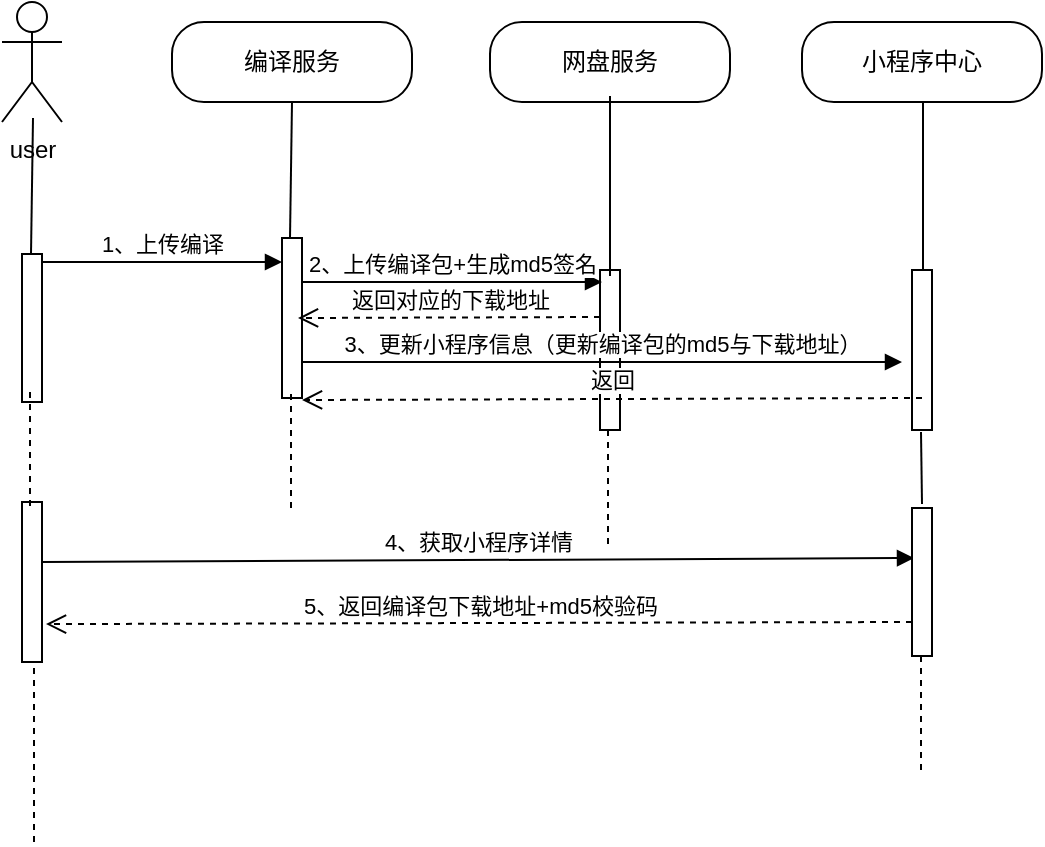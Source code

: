 <mxfile version="13.8.8" type="github">
  <diagram id="A7ijITGLNlA7hDpcoMEq" name="Page-1">
    <mxGraphModel dx="946" dy="614" grid="1" gridSize="10" guides="1" tooltips="1" connect="1" arrows="1" fold="1" page="1" pageScale="1" pageWidth="827" pageHeight="1169" math="0" shadow="0">
      <root>
        <mxCell id="0" />
        <mxCell id="1" parent="0" />
        <mxCell id="eWKHIZOQt_GlZf5i2uKT-1" value="" style="html=1;points=[];perimeter=orthogonalPerimeter;" vertex="1" parent="1">
          <mxGeometry x="250" y="228" width="10" height="80" as="geometry" />
        </mxCell>
        <mxCell id="eWKHIZOQt_GlZf5i2uKT-3" value="编译服务" style="rounded=1;whiteSpace=wrap;html=1;arcSize=40;" vertex="1" parent="1">
          <mxGeometry x="195" y="120" width="120" height="40" as="geometry" />
        </mxCell>
        <mxCell id="eWKHIZOQt_GlZf5i2uKT-5" value="user" style="shape=umlActor;verticalLabelPosition=bottom;verticalAlign=top;html=1;" vertex="1" parent="1">
          <mxGeometry x="110" y="110" width="30" height="60" as="geometry" />
        </mxCell>
        <mxCell id="eWKHIZOQt_GlZf5i2uKT-6" value="" style="html=1;points=[];perimeter=orthogonalPerimeter;" vertex="1" parent="1">
          <mxGeometry x="120" y="236" width="10" height="74" as="geometry" />
        </mxCell>
        <mxCell id="eWKHIZOQt_GlZf5i2uKT-11" value="" style="html=1;points=[];perimeter=orthogonalPerimeter;" vertex="1" parent="1">
          <mxGeometry x="409" y="244" width="10" height="80" as="geometry" />
        </mxCell>
        <mxCell id="eWKHIZOQt_GlZf5i2uKT-12" value="网盘服务" style="rounded=1;whiteSpace=wrap;html=1;arcSize=40;" vertex="1" parent="1">
          <mxGeometry x="354" y="120" width="120" height="40" as="geometry" />
        </mxCell>
        <mxCell id="eWKHIZOQt_GlZf5i2uKT-15" value="" style="html=1;points=[];perimeter=orthogonalPerimeter;" vertex="1" parent="1">
          <mxGeometry x="565" y="244" width="10" height="80" as="geometry" />
        </mxCell>
        <mxCell id="eWKHIZOQt_GlZf5i2uKT-16" value="小程序中心" style="rounded=1;whiteSpace=wrap;html=1;arcSize=40;" vertex="1" parent="1">
          <mxGeometry x="510" y="120" width="120" height="40" as="geometry" />
        </mxCell>
        <mxCell id="eWKHIZOQt_GlZf5i2uKT-18" value="1、上传编译" style="html=1;verticalAlign=bottom;endArrow=block;" edge="1" parent="1" target="eWKHIZOQt_GlZf5i2uKT-1">
          <mxGeometry width="80" relative="1" as="geometry">
            <mxPoint x="130" y="240" as="sourcePoint" />
            <mxPoint x="210" y="240" as="targetPoint" />
          </mxGeometry>
        </mxCell>
        <mxCell id="eWKHIZOQt_GlZf5i2uKT-19" value="2、上传编译包+生成md5签名" style="html=1;verticalAlign=bottom;endArrow=block;entryX=0.1;entryY=0.075;entryDx=0;entryDy=0;entryPerimeter=0;" edge="1" parent="1" target="eWKHIZOQt_GlZf5i2uKT-11">
          <mxGeometry width="80" relative="1" as="geometry">
            <mxPoint x="260" y="250" as="sourcePoint" />
            <mxPoint x="380" y="250" as="targetPoint" />
          </mxGeometry>
        </mxCell>
        <mxCell id="eWKHIZOQt_GlZf5i2uKT-20" value="返回对应的下载地址" style="html=1;verticalAlign=bottom;endArrow=open;dashed=1;endSize=8;entryX=1.3;entryY=0.5;entryDx=0;entryDy=0;entryPerimeter=0;" edge="1" parent="1">
          <mxGeometry relative="1" as="geometry">
            <mxPoint x="409" y="267.5" as="sourcePoint" />
            <mxPoint x="258" y="268" as="targetPoint" />
          </mxGeometry>
        </mxCell>
        <mxCell id="eWKHIZOQt_GlZf5i2uKT-21" value="3、更新小程序信息（更新编译包的md5与下载地址）" style="html=1;verticalAlign=bottom;endArrow=block;" edge="1" parent="1">
          <mxGeometry width="80" relative="1" as="geometry">
            <mxPoint x="260" y="290" as="sourcePoint" />
            <mxPoint x="560" y="290" as="targetPoint" />
          </mxGeometry>
        </mxCell>
        <mxCell id="eWKHIZOQt_GlZf5i2uKT-22" value="返回" style="html=1;verticalAlign=bottom;endArrow=open;dashed=1;endSize=8;" edge="1" parent="1">
          <mxGeometry relative="1" as="geometry">
            <mxPoint x="570" y="308" as="sourcePoint" />
            <mxPoint x="260" y="309" as="targetPoint" />
          </mxGeometry>
        </mxCell>
        <mxCell id="eWKHIZOQt_GlZf5i2uKT-24" value="" style="html=1;points=[];perimeter=orthogonalPerimeter;" vertex="1" parent="1">
          <mxGeometry x="120" y="360" width="10" height="80" as="geometry" />
        </mxCell>
        <mxCell id="eWKHIZOQt_GlZf5i2uKT-31" value="" style="endArrow=none;dashed=1;html=1;" edge="1" parent="1">
          <mxGeometry width="50" height="50" relative="1" as="geometry">
            <mxPoint x="124" y="362" as="sourcePoint" />
            <mxPoint x="124" y="305" as="targetPoint" />
          </mxGeometry>
        </mxCell>
        <mxCell id="eWKHIZOQt_GlZf5i2uKT-32" value="4、获取小程序详情" style="html=1;verticalAlign=bottom;endArrow=block;entryX=0.1;entryY=0.338;entryDx=0;entryDy=0;entryPerimeter=0;" edge="1" parent="1" target="eWKHIZOQt_GlZf5i2uKT-33">
          <mxGeometry width="80" relative="1" as="geometry">
            <mxPoint x="130" y="390" as="sourcePoint" />
            <mxPoint x="540" y="390" as="targetPoint" />
          </mxGeometry>
        </mxCell>
        <mxCell id="eWKHIZOQt_GlZf5i2uKT-33" value="" style="html=1;points=[];perimeter=orthogonalPerimeter;" vertex="1" parent="1">
          <mxGeometry x="565" y="363" width="10" height="74" as="geometry" />
        </mxCell>
        <mxCell id="eWKHIZOQt_GlZf5i2uKT-34" value="5、返回编译包下载地址+md5校验码" style="html=1;verticalAlign=bottom;endArrow=open;dashed=1;endSize=8;entryX=1.2;entryY=0.763;entryDx=0;entryDy=0;entryPerimeter=0;" edge="1" parent="1" target="eWKHIZOQt_GlZf5i2uKT-24">
          <mxGeometry relative="1" as="geometry">
            <mxPoint x="565" y="420" as="sourcePoint" />
            <mxPoint x="255" y="421" as="targetPoint" />
          </mxGeometry>
        </mxCell>
        <mxCell id="eWKHIZOQt_GlZf5i2uKT-39" value="" style="endArrow=none;html=1;entryX=0.5;entryY=1;entryDx=0;entryDy=0;exitX=0.4;exitY=0;exitDx=0;exitDy=0;exitPerimeter=0;" edge="1" parent="1" source="eWKHIZOQt_GlZf5i2uKT-1" target="eWKHIZOQt_GlZf5i2uKT-3">
          <mxGeometry width="50" height="50" relative="1" as="geometry">
            <mxPoint x="390" y="340" as="sourcePoint" />
            <mxPoint x="440" y="290" as="targetPoint" />
          </mxGeometry>
        </mxCell>
        <mxCell id="eWKHIZOQt_GlZf5i2uKT-40" value="" style="endArrow=none;html=1;" edge="1" parent="1">
          <mxGeometry width="50" height="50" relative="1" as="geometry">
            <mxPoint x="414" y="247" as="sourcePoint" />
            <mxPoint x="414" y="157" as="targetPoint" />
          </mxGeometry>
        </mxCell>
        <mxCell id="eWKHIZOQt_GlZf5i2uKT-41" value="" style="endArrow=none;html=1;entryX=0.5;entryY=1;entryDx=0;entryDy=0;" edge="1" parent="1" source="eWKHIZOQt_GlZf5i2uKT-15">
          <mxGeometry width="50" height="50" relative="1" as="geometry">
            <mxPoint x="571" y="240" as="sourcePoint" />
            <mxPoint x="570.5" y="160" as="targetPoint" />
          </mxGeometry>
        </mxCell>
        <mxCell id="eWKHIZOQt_GlZf5i2uKT-42" value="" style="endArrow=none;html=1;entryX=0.5;entryY=1;entryDx=0;entryDy=0;" edge="1" parent="1">
          <mxGeometry width="50" height="50" relative="1" as="geometry">
            <mxPoint x="570" y="361" as="sourcePoint" />
            <mxPoint x="569.5" y="325" as="targetPoint" />
          </mxGeometry>
        </mxCell>
        <mxCell id="eWKHIZOQt_GlZf5i2uKT-43" value="" style="endArrow=none;dashed=1;html=1;" edge="1" parent="1">
          <mxGeometry width="50" height="50" relative="1" as="geometry">
            <mxPoint x="254.5" y="363" as="sourcePoint" />
            <mxPoint x="254.5" y="306" as="targetPoint" />
          </mxGeometry>
        </mxCell>
        <mxCell id="eWKHIZOQt_GlZf5i2uKT-44" value="" style="endArrow=none;dashed=1;html=1;" edge="1" parent="1">
          <mxGeometry width="50" height="50" relative="1" as="geometry">
            <mxPoint x="413" y="381" as="sourcePoint" />
            <mxPoint x="413" y="324" as="targetPoint" />
          </mxGeometry>
        </mxCell>
        <mxCell id="eWKHIZOQt_GlZf5i2uKT-45" value="" style="endArrow=none;html=1;entryX=0.5;entryY=1;entryDx=0;entryDy=0;exitX=0.4;exitY=0;exitDx=0;exitDy=0;exitPerimeter=0;" edge="1" parent="1">
          <mxGeometry width="50" height="50" relative="1" as="geometry">
            <mxPoint x="124.5" y="236" as="sourcePoint" />
            <mxPoint x="125.5" y="168" as="targetPoint" />
          </mxGeometry>
        </mxCell>
        <mxCell id="eWKHIZOQt_GlZf5i2uKT-46" value="" style="endArrow=none;dashed=1;html=1;entryX=0.6;entryY=1.038;entryDx=0;entryDy=0;entryPerimeter=0;" edge="1" parent="1" target="eWKHIZOQt_GlZf5i2uKT-24">
          <mxGeometry width="50" height="50" relative="1" as="geometry">
            <mxPoint x="126" y="530" as="sourcePoint" />
            <mxPoint x="264.5" y="316" as="targetPoint" />
          </mxGeometry>
        </mxCell>
        <mxCell id="eWKHIZOQt_GlZf5i2uKT-47" value="" style="endArrow=none;dashed=1;html=1;" edge="1" parent="1">
          <mxGeometry width="50" height="50" relative="1" as="geometry">
            <mxPoint x="569.5" y="494" as="sourcePoint" />
            <mxPoint x="569.5" y="437" as="targetPoint" />
          </mxGeometry>
        </mxCell>
      </root>
    </mxGraphModel>
  </diagram>
</mxfile>
